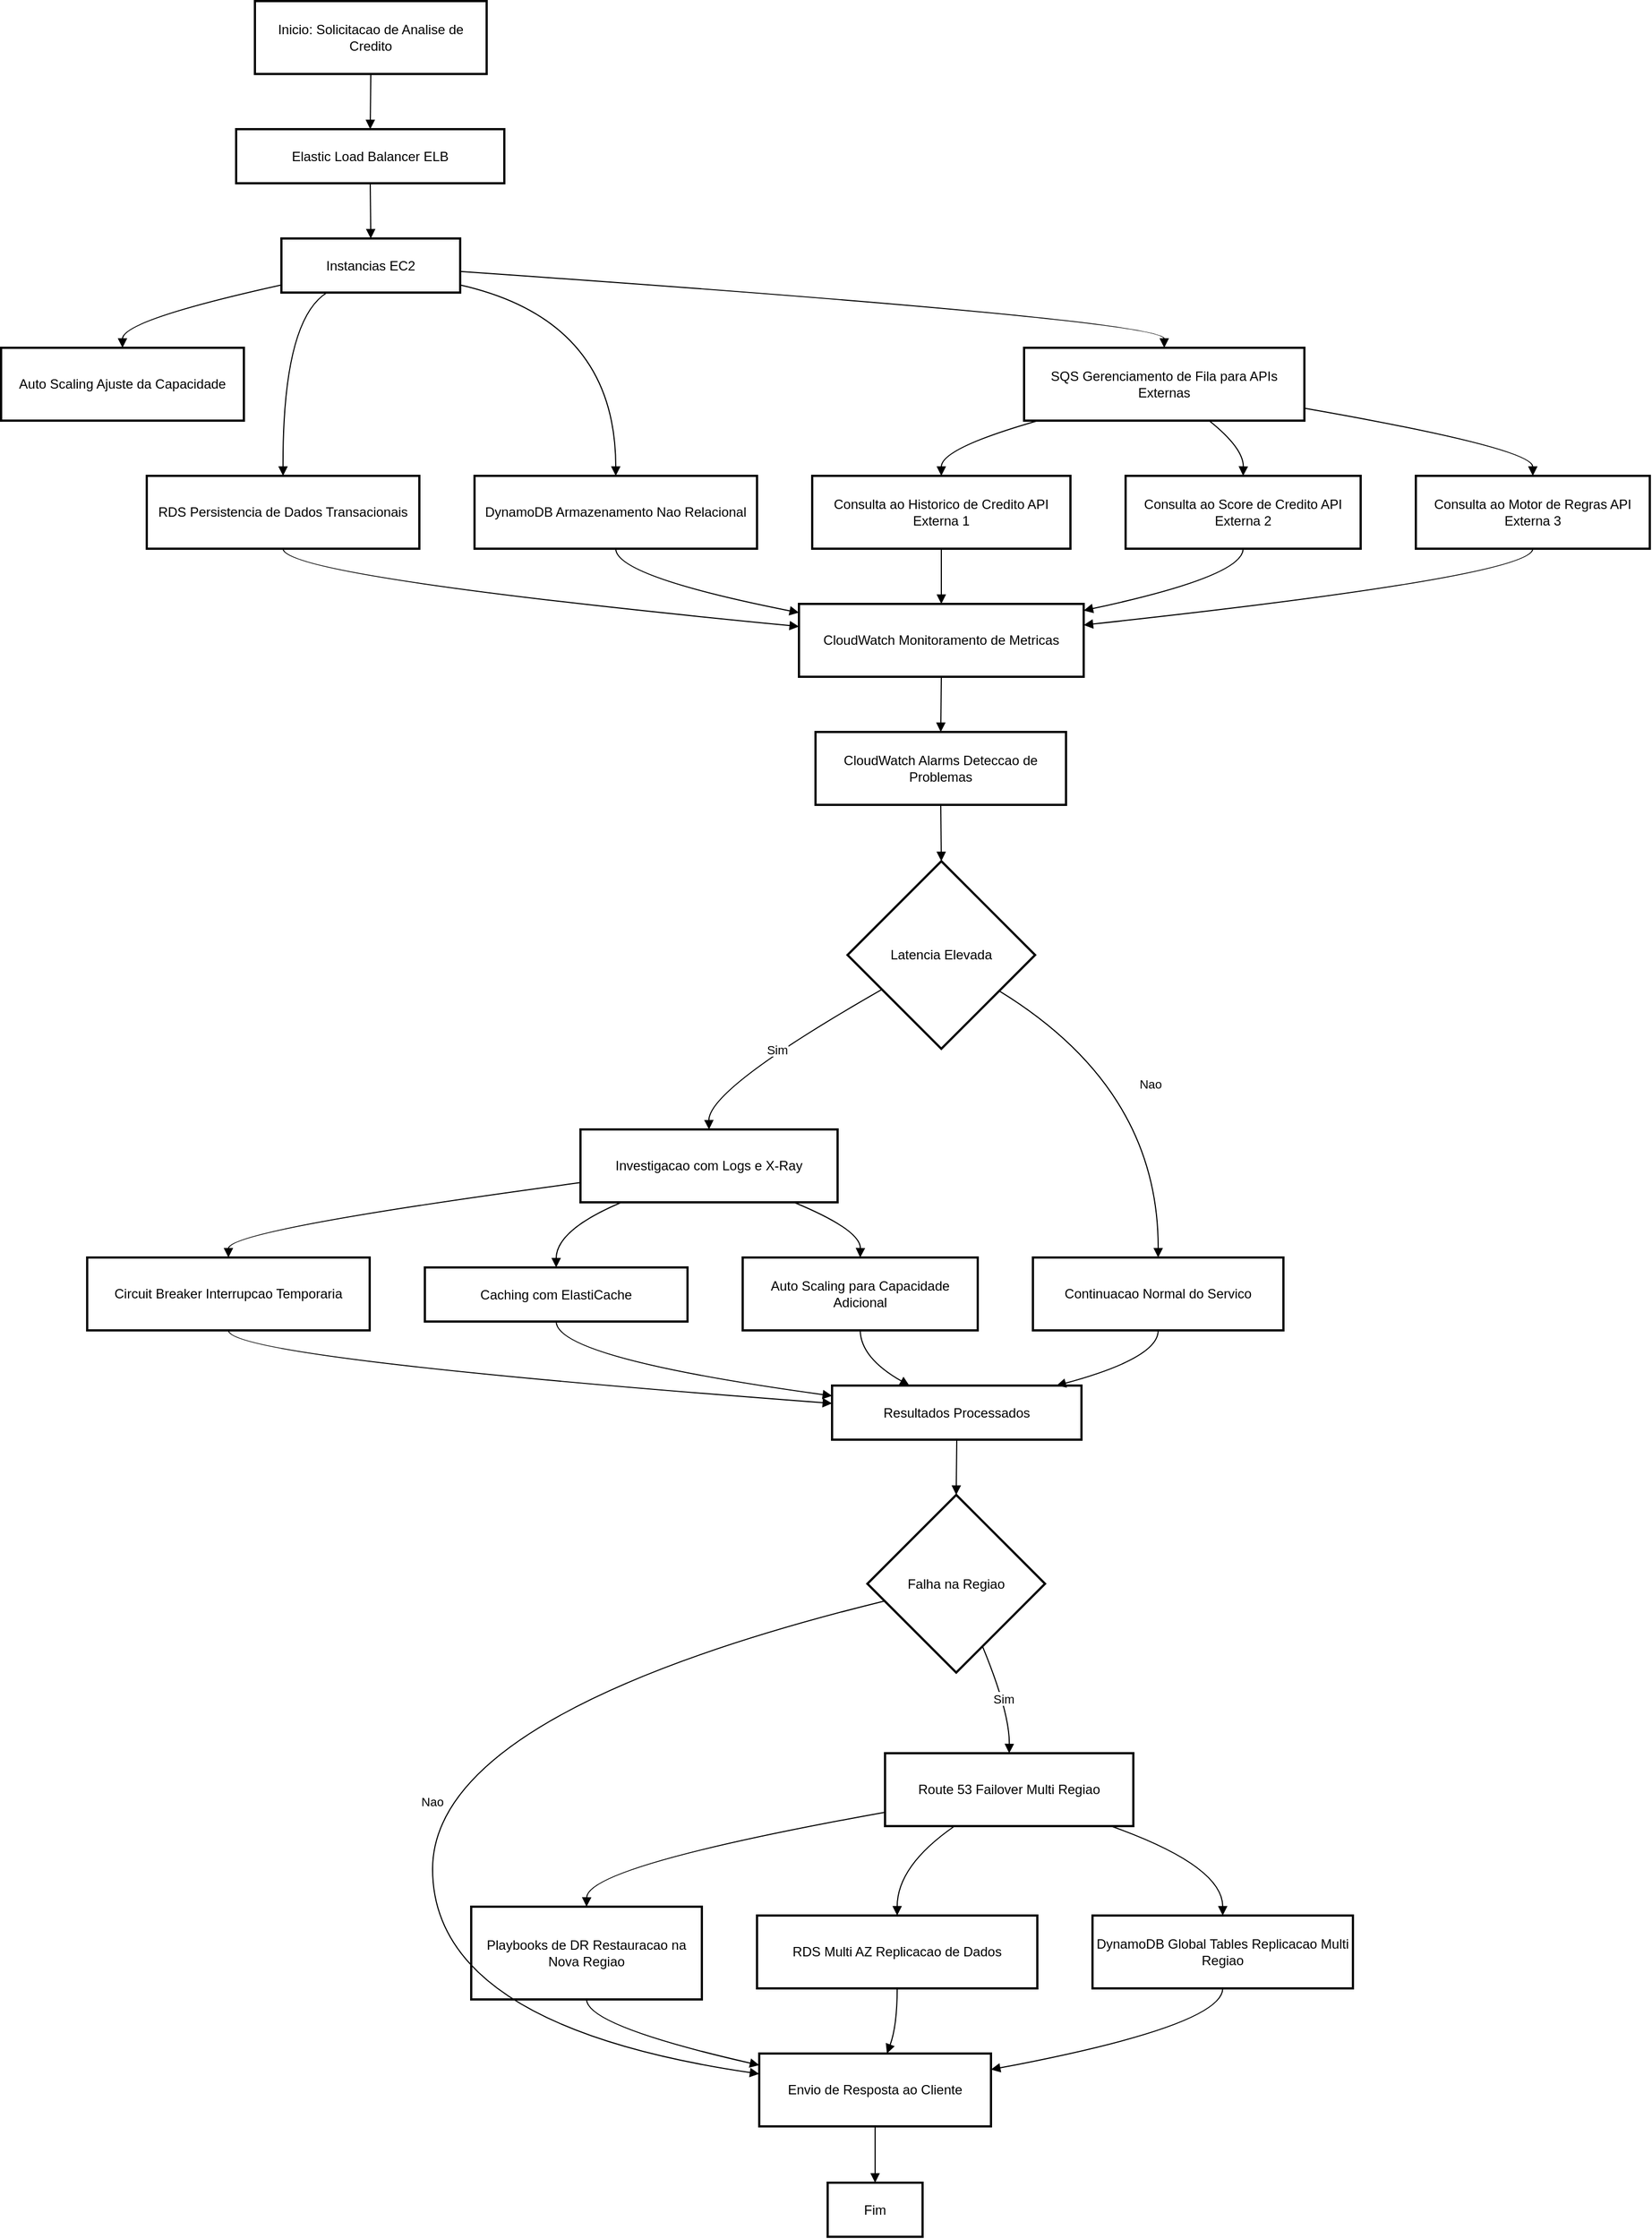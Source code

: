 <mxfile version="24.8.6">
  <diagram name="Página-1" id="esDZW1e74rUaZ1to8eGN">
    <mxGraphModel dx="2273" dy="763" grid="1" gridSize="10" guides="1" tooltips="1" connect="1" arrows="1" fold="1" page="1" pageScale="1" pageWidth="827" pageHeight="1169" math="0" shadow="0">
      <root>
        <mxCell id="0" />
        <mxCell id="1" parent="0" />
        <mxCell id="rshKHlfaLalYcbbnoDr--1" value="Inicio: Solicitacao de Analise de Credito" style="whiteSpace=wrap;strokeWidth=2;" parent="1" vertex="1">
          <mxGeometry x="250" y="220" width="210" height="66" as="geometry" />
        </mxCell>
        <mxCell id="rshKHlfaLalYcbbnoDr--2" value="Elastic Load Balancer ELB" style="whiteSpace=wrap;strokeWidth=2;" parent="1" vertex="1">
          <mxGeometry x="233" y="336" width="243" height="49" as="geometry" />
        </mxCell>
        <mxCell id="rshKHlfaLalYcbbnoDr--3" value="Instancias EC2" style="whiteSpace=wrap;strokeWidth=2;" parent="1" vertex="1">
          <mxGeometry x="274" y="435" width="162" height="49" as="geometry" />
        </mxCell>
        <mxCell id="rshKHlfaLalYcbbnoDr--4" value="Auto Scaling Ajuste da Capacidade" style="whiteSpace=wrap;strokeWidth=2;" parent="1" vertex="1">
          <mxGeometry x="20" y="534" width="220" height="66" as="geometry" />
        </mxCell>
        <mxCell id="rshKHlfaLalYcbbnoDr--5" value="SQS Gerenciamento de Fila para APIs Externas" style="whiteSpace=wrap;strokeWidth=2;" parent="1" vertex="1">
          <mxGeometry x="947" y="534" width="254" height="66" as="geometry" />
        </mxCell>
        <mxCell id="rshKHlfaLalYcbbnoDr--6" value="Consulta ao Historico de Credito API Externa 1" style="whiteSpace=wrap;strokeWidth=2;" parent="1" vertex="1">
          <mxGeometry x="755" y="650" width="234" height="66" as="geometry" />
        </mxCell>
        <mxCell id="rshKHlfaLalYcbbnoDr--7" value="Consulta ao Score de Credito API Externa 2" style="whiteSpace=wrap;strokeWidth=2;" parent="1" vertex="1">
          <mxGeometry x="1039" y="650" width="213" height="66" as="geometry" />
        </mxCell>
        <mxCell id="rshKHlfaLalYcbbnoDr--8" value="Consulta ao Motor de Regras API Externa 3" style="whiteSpace=wrap;strokeWidth=2;" parent="1" vertex="1">
          <mxGeometry x="1302" y="650" width="212" height="66" as="geometry" />
        </mxCell>
        <mxCell id="rshKHlfaLalYcbbnoDr--9" value="RDS Persistencia de Dados Transacionais" style="whiteSpace=wrap;strokeWidth=2;" parent="1" vertex="1">
          <mxGeometry x="152" y="650" width="247" height="66" as="geometry" />
        </mxCell>
        <mxCell id="rshKHlfaLalYcbbnoDr--10" value="DynamoDB Armazenamento Nao Relacional" style="whiteSpace=wrap;strokeWidth=2;" parent="1" vertex="1">
          <mxGeometry x="449" y="650" width="256" height="66" as="geometry" />
        </mxCell>
        <mxCell id="rshKHlfaLalYcbbnoDr--11" value="CloudWatch Monitoramento de Metricas" style="whiteSpace=wrap;strokeWidth=2;" parent="1" vertex="1">
          <mxGeometry x="743" y="766" width="258" height="66" as="geometry" />
        </mxCell>
        <mxCell id="rshKHlfaLalYcbbnoDr--12" value="CloudWatch Alarms Deteccao de Problemas" style="whiteSpace=wrap;strokeWidth=2;" parent="1" vertex="1">
          <mxGeometry x="758" y="882" width="227" height="66" as="geometry" />
        </mxCell>
        <mxCell id="rshKHlfaLalYcbbnoDr--13" value="Latencia Elevada" style="rhombus;strokeWidth=2;whiteSpace=wrap;" parent="1" vertex="1">
          <mxGeometry x="787" y="999" width="170" height="170" as="geometry" />
        </mxCell>
        <mxCell id="rshKHlfaLalYcbbnoDr--14" value="Investigacao com Logs e X-Ray" style="whiteSpace=wrap;strokeWidth=2;" parent="1" vertex="1">
          <mxGeometry x="545" y="1242" width="233" height="66" as="geometry" />
        </mxCell>
        <mxCell id="rshKHlfaLalYcbbnoDr--15" value="Circuit Breaker Interrupcao Temporaria" style="whiteSpace=wrap;strokeWidth=2;" parent="1" vertex="1">
          <mxGeometry x="98" y="1358" width="256" height="66" as="geometry" />
        </mxCell>
        <mxCell id="rshKHlfaLalYcbbnoDr--16" value="Caching com ElastiCache" style="whiteSpace=wrap;strokeWidth=2;" parent="1" vertex="1">
          <mxGeometry x="404" y="1367" width="238" height="49" as="geometry" />
        </mxCell>
        <mxCell id="rshKHlfaLalYcbbnoDr--17" value="Auto Scaling para Capacidade Adicional" style="whiteSpace=wrap;strokeWidth=2;" parent="1" vertex="1">
          <mxGeometry x="692" y="1358" width="213" height="66" as="geometry" />
        </mxCell>
        <mxCell id="rshKHlfaLalYcbbnoDr--18" value="Continuacao Normal do Servico" style="whiteSpace=wrap;strokeWidth=2;" parent="1" vertex="1">
          <mxGeometry x="955" y="1358" width="227" height="66" as="geometry" />
        </mxCell>
        <mxCell id="rshKHlfaLalYcbbnoDr--19" value="Resultados Processados" style="whiteSpace=wrap;strokeWidth=2;" parent="1" vertex="1">
          <mxGeometry x="773" y="1474" width="226" height="49" as="geometry" />
        </mxCell>
        <mxCell id="rshKHlfaLalYcbbnoDr--20" value="Falha na Regiao" style="rhombus;strokeWidth=2;whiteSpace=wrap;" parent="1" vertex="1">
          <mxGeometry x="805" y="1573" width="161" height="161" as="geometry" />
        </mxCell>
        <mxCell id="rshKHlfaLalYcbbnoDr--21" value="Route 53 Failover Multi Regiao" style="whiteSpace=wrap;strokeWidth=2;" parent="1" vertex="1">
          <mxGeometry x="821" y="1807" width="225" height="66" as="geometry" />
        </mxCell>
        <mxCell id="rshKHlfaLalYcbbnoDr--22" value="RDS Multi AZ Replicacao de Dados" style="whiteSpace=wrap;strokeWidth=2;" parent="1" vertex="1">
          <mxGeometry x="705" y="1954" width="254" height="66" as="geometry" />
        </mxCell>
        <mxCell id="rshKHlfaLalYcbbnoDr--23" value="DynamoDB Global Tables Replicacao Multi Regiao" style="whiteSpace=wrap;strokeWidth=2;" parent="1" vertex="1">
          <mxGeometry x="1009" y="1954" width="236" height="66" as="geometry" />
        </mxCell>
        <mxCell id="rshKHlfaLalYcbbnoDr--24" value="Playbooks de DR Restauracao na Nova Regiao" style="whiteSpace=wrap;strokeWidth=2;" parent="1" vertex="1">
          <mxGeometry x="446" y="1946" width="209" height="84" as="geometry" />
        </mxCell>
        <mxCell id="rshKHlfaLalYcbbnoDr--25" value="Envio de Resposta ao Cliente" style="whiteSpace=wrap;strokeWidth=2;" parent="1" vertex="1">
          <mxGeometry x="707" y="2079" width="210" height="66" as="geometry" />
        </mxCell>
        <mxCell id="rshKHlfaLalYcbbnoDr--26" value="Fim" style="whiteSpace=wrap;strokeWidth=2;" parent="1" vertex="1">
          <mxGeometry x="769" y="2196" width="86" height="49" as="geometry" />
        </mxCell>
        <mxCell id="rshKHlfaLalYcbbnoDr--27" value="" style="curved=1;startArrow=none;endArrow=block;exitX=0.5;exitY=1;entryX=0.5;entryY=0.01;rounded=0;" parent="1" source="rshKHlfaLalYcbbnoDr--1" target="rshKHlfaLalYcbbnoDr--2" edge="1">
          <mxGeometry relative="1" as="geometry">
            <Array as="points" />
          </mxGeometry>
        </mxCell>
        <mxCell id="rshKHlfaLalYcbbnoDr--28" value="" style="curved=1;startArrow=none;endArrow=block;exitX=0.5;exitY=1;entryX=0.5;entryY=0;rounded=0;" parent="1" source="rshKHlfaLalYcbbnoDr--2" target="rshKHlfaLalYcbbnoDr--3" edge="1">
          <mxGeometry relative="1" as="geometry">
            <Array as="points" />
          </mxGeometry>
        </mxCell>
        <mxCell id="rshKHlfaLalYcbbnoDr--29" value="" style="curved=1;startArrow=none;endArrow=block;exitX=0;exitY=0.86;entryX=0.5;entryY=-0.01;rounded=0;" parent="1" source="rshKHlfaLalYcbbnoDr--3" target="rshKHlfaLalYcbbnoDr--4" edge="1">
          <mxGeometry relative="1" as="geometry">
            <Array as="points">
              <mxPoint x="130" y="509" />
            </Array>
          </mxGeometry>
        </mxCell>
        <mxCell id="rshKHlfaLalYcbbnoDr--30" value="" style="curved=1;startArrow=none;endArrow=block;exitX=1;exitY=0.61;entryX=0.5;entryY=-0.01;rounded=0;" parent="1" source="rshKHlfaLalYcbbnoDr--3" target="rshKHlfaLalYcbbnoDr--5" edge="1">
          <mxGeometry relative="1" as="geometry">
            <Array as="points">
              <mxPoint x="1074" y="509" />
            </Array>
          </mxGeometry>
        </mxCell>
        <mxCell id="rshKHlfaLalYcbbnoDr--31" value="" style="curved=1;startArrow=none;endArrow=block;exitX=0.05;exitY=1;entryX=0.5;entryY=0;rounded=0;" parent="1" source="rshKHlfaLalYcbbnoDr--5" target="rshKHlfaLalYcbbnoDr--6" edge="1">
          <mxGeometry relative="1" as="geometry">
            <Array as="points">
              <mxPoint x="872" y="625" />
            </Array>
          </mxGeometry>
        </mxCell>
        <mxCell id="rshKHlfaLalYcbbnoDr--32" value="" style="curved=1;startArrow=none;endArrow=block;exitX=0.66;exitY=1;entryX=0.5;entryY=0;rounded=0;" parent="1" source="rshKHlfaLalYcbbnoDr--5" target="rshKHlfaLalYcbbnoDr--7" edge="1">
          <mxGeometry relative="1" as="geometry">
            <Array as="points">
              <mxPoint x="1146" y="625" />
            </Array>
          </mxGeometry>
        </mxCell>
        <mxCell id="rshKHlfaLalYcbbnoDr--33" value="" style="curved=1;startArrow=none;endArrow=block;exitX=1;exitY=0.83;entryX=0.5;entryY=0;rounded=0;" parent="1" source="rshKHlfaLalYcbbnoDr--5" target="rshKHlfaLalYcbbnoDr--8" edge="1">
          <mxGeometry relative="1" as="geometry">
            <Array as="points">
              <mxPoint x="1408" y="625" />
            </Array>
          </mxGeometry>
        </mxCell>
        <mxCell id="rshKHlfaLalYcbbnoDr--34" value="" style="curved=1;startArrow=none;endArrow=block;exitX=0.26;exitY=0.99;entryX=0.5;entryY=0;rounded=0;" parent="1" source="rshKHlfaLalYcbbnoDr--3" target="rshKHlfaLalYcbbnoDr--9" edge="1">
          <mxGeometry relative="1" as="geometry">
            <Array as="points">
              <mxPoint x="275" y="509" />
            </Array>
          </mxGeometry>
        </mxCell>
        <mxCell id="rshKHlfaLalYcbbnoDr--35" value="" style="curved=1;startArrow=none;endArrow=block;exitX=1;exitY=0.86;entryX=0.5;entryY=0;rounded=0;" parent="1" source="rshKHlfaLalYcbbnoDr--3" target="rshKHlfaLalYcbbnoDr--10" edge="1">
          <mxGeometry relative="1" as="geometry">
            <Array as="points">
              <mxPoint x="577" y="509" />
            </Array>
          </mxGeometry>
        </mxCell>
        <mxCell id="rshKHlfaLalYcbbnoDr--36" value="" style="curved=1;startArrow=none;endArrow=block;exitX=0.5;exitY=1;entryX=0;entryY=0.31;rounded=0;" parent="1" source="rshKHlfaLalYcbbnoDr--9" target="rshKHlfaLalYcbbnoDr--11" edge="1">
          <mxGeometry relative="1" as="geometry">
            <Array as="points">
              <mxPoint x="275" y="741" />
            </Array>
          </mxGeometry>
        </mxCell>
        <mxCell id="rshKHlfaLalYcbbnoDr--37" value="" style="curved=1;startArrow=none;endArrow=block;exitX=0.5;exitY=1;entryX=0;entryY=0.12;rounded=0;" parent="1" source="rshKHlfaLalYcbbnoDr--10" target="rshKHlfaLalYcbbnoDr--11" edge="1">
          <mxGeometry relative="1" as="geometry">
            <Array as="points">
              <mxPoint x="577" y="741" />
            </Array>
          </mxGeometry>
        </mxCell>
        <mxCell id="rshKHlfaLalYcbbnoDr--38" value="" style="curved=1;startArrow=none;endArrow=block;exitX=0.5;exitY=1;entryX=0.5;entryY=0;rounded=0;" parent="1" source="rshKHlfaLalYcbbnoDr--6" target="rshKHlfaLalYcbbnoDr--11" edge="1">
          <mxGeometry relative="1" as="geometry">
            <Array as="points" />
          </mxGeometry>
        </mxCell>
        <mxCell id="rshKHlfaLalYcbbnoDr--39" value="" style="curved=1;startArrow=none;endArrow=block;exitX=0.5;exitY=1;entryX=1;entryY=0.09;rounded=0;" parent="1" source="rshKHlfaLalYcbbnoDr--7" target="rshKHlfaLalYcbbnoDr--11" edge="1">
          <mxGeometry relative="1" as="geometry">
            <Array as="points">
              <mxPoint x="1146" y="741" />
            </Array>
          </mxGeometry>
        </mxCell>
        <mxCell id="rshKHlfaLalYcbbnoDr--40" value="" style="curved=1;startArrow=none;endArrow=block;exitX=0.5;exitY=1;entryX=1;entryY=0.29;rounded=0;" parent="1" source="rshKHlfaLalYcbbnoDr--8" target="rshKHlfaLalYcbbnoDr--11" edge="1">
          <mxGeometry relative="1" as="geometry">
            <Array as="points">
              <mxPoint x="1408" y="741" />
            </Array>
          </mxGeometry>
        </mxCell>
        <mxCell id="rshKHlfaLalYcbbnoDr--41" value="" style="curved=1;startArrow=none;endArrow=block;exitX=0.5;exitY=1.01;entryX=0.5;entryY=0.01;rounded=0;" parent="1" source="rshKHlfaLalYcbbnoDr--11" target="rshKHlfaLalYcbbnoDr--12" edge="1">
          <mxGeometry relative="1" as="geometry">
            <Array as="points" />
          </mxGeometry>
        </mxCell>
        <mxCell id="rshKHlfaLalYcbbnoDr--42" value="" style="curved=1;startArrow=none;endArrow=block;exitX=0.5;exitY=1.01;entryX=0.5;entryY=0;rounded=0;" parent="1" source="rshKHlfaLalYcbbnoDr--12" target="rshKHlfaLalYcbbnoDr--13" edge="1">
          <mxGeometry relative="1" as="geometry">
            <Array as="points" />
          </mxGeometry>
        </mxCell>
        <mxCell id="rshKHlfaLalYcbbnoDr--43" value="Sim" style="curved=1;startArrow=none;endArrow=block;exitX=0;exitY=0.79;entryX=0.5;entryY=-0.01;rounded=0;" parent="1" source="rshKHlfaLalYcbbnoDr--13" target="rshKHlfaLalYcbbnoDr--14" edge="1">
          <mxGeometry relative="1" as="geometry">
            <Array as="points">
              <mxPoint x="661" y="1205" />
            </Array>
          </mxGeometry>
        </mxCell>
        <mxCell id="rshKHlfaLalYcbbnoDr--44" value="" style="curved=1;startArrow=none;endArrow=block;exitX=0;exitY=0.73;entryX=0.5;entryY=0;rounded=0;" parent="1" source="rshKHlfaLalYcbbnoDr--14" target="rshKHlfaLalYcbbnoDr--15" edge="1">
          <mxGeometry relative="1" as="geometry">
            <Array as="points">
              <mxPoint x="226" y="1333" />
            </Array>
          </mxGeometry>
        </mxCell>
        <mxCell id="rshKHlfaLalYcbbnoDr--45" value="" style="curved=1;startArrow=none;endArrow=block;exitX=0.16;exitY=1;entryX=0.5;entryY=-0.01;rounded=0;" parent="1" source="rshKHlfaLalYcbbnoDr--14" target="rshKHlfaLalYcbbnoDr--16" edge="1">
          <mxGeometry relative="1" as="geometry">
            <Array as="points">
              <mxPoint x="523" y="1333" />
            </Array>
          </mxGeometry>
        </mxCell>
        <mxCell id="rshKHlfaLalYcbbnoDr--46" value="" style="curved=1;startArrow=none;endArrow=block;exitX=0.83;exitY=1;entryX=0.5;entryY=0;rounded=0;" parent="1" source="rshKHlfaLalYcbbnoDr--14" target="rshKHlfaLalYcbbnoDr--17" edge="1">
          <mxGeometry relative="1" as="geometry">
            <Array as="points">
              <mxPoint x="799" y="1333" />
            </Array>
          </mxGeometry>
        </mxCell>
        <mxCell id="rshKHlfaLalYcbbnoDr--47" value="Nao" style="curved=1;startArrow=none;endArrow=block;exitX=1;exitY=0.81;entryX=0.5;entryY=0;rounded=0;" parent="1" source="rshKHlfaLalYcbbnoDr--13" target="rshKHlfaLalYcbbnoDr--18" edge="1">
          <mxGeometry relative="1" as="geometry">
            <Array as="points">
              <mxPoint x="1069" y="1205" />
            </Array>
          </mxGeometry>
        </mxCell>
        <mxCell id="rshKHlfaLalYcbbnoDr--48" value="" style="curved=1;startArrow=none;endArrow=block;exitX=0.5;exitY=1;entryX=0;entryY=0.33;rounded=0;" parent="1" source="rshKHlfaLalYcbbnoDr--15" target="rshKHlfaLalYcbbnoDr--19" edge="1">
          <mxGeometry relative="1" as="geometry">
            <Array as="points">
              <mxPoint x="226" y="1449" />
            </Array>
          </mxGeometry>
        </mxCell>
        <mxCell id="rshKHlfaLalYcbbnoDr--49" value="" style="curved=1;startArrow=none;endArrow=block;exitX=0.5;exitY=0.99;entryX=0;entryY=0.19;rounded=0;" parent="1" source="rshKHlfaLalYcbbnoDr--16" target="rshKHlfaLalYcbbnoDr--19" edge="1">
          <mxGeometry relative="1" as="geometry">
            <Array as="points">
              <mxPoint x="523" y="1449" />
            </Array>
          </mxGeometry>
        </mxCell>
        <mxCell id="rshKHlfaLalYcbbnoDr--50" value="" style="curved=1;startArrow=none;endArrow=block;exitX=0.5;exitY=1;entryX=0.31;entryY=0;rounded=0;" parent="1" source="rshKHlfaLalYcbbnoDr--17" target="rshKHlfaLalYcbbnoDr--19" edge="1">
          <mxGeometry relative="1" as="geometry">
            <Array as="points">
              <mxPoint x="799" y="1449" />
            </Array>
          </mxGeometry>
        </mxCell>
        <mxCell id="rshKHlfaLalYcbbnoDr--51" value="" style="curved=1;startArrow=none;endArrow=block;exitX=0.5;exitY=1;entryX=0.9;entryY=0;rounded=0;" parent="1" source="rshKHlfaLalYcbbnoDr--18" target="rshKHlfaLalYcbbnoDr--19" edge="1">
          <mxGeometry relative="1" as="geometry">
            <Array as="points">
              <mxPoint x="1069" y="1449" />
            </Array>
          </mxGeometry>
        </mxCell>
        <mxCell id="rshKHlfaLalYcbbnoDr--52" value="" style="curved=1;startArrow=none;endArrow=block;exitX=0.5;exitY=1;entryX=0.5;entryY=0;rounded=0;" parent="1" source="rshKHlfaLalYcbbnoDr--19" target="rshKHlfaLalYcbbnoDr--20" edge="1">
          <mxGeometry relative="1" as="geometry">
            <Array as="points" />
          </mxGeometry>
        </mxCell>
        <mxCell id="rshKHlfaLalYcbbnoDr--53" value="Sim" style="curved=1;startArrow=none;endArrow=block;exitX=0.71;exitY=1;entryX=0.5;entryY=0;rounded=0;" parent="1" source="rshKHlfaLalYcbbnoDr--20" target="rshKHlfaLalYcbbnoDr--21" edge="1">
          <mxGeometry relative="1" as="geometry">
            <Array as="points">
              <mxPoint x="934" y="1770" />
            </Array>
          </mxGeometry>
        </mxCell>
        <mxCell id="rshKHlfaLalYcbbnoDr--54" value="" style="curved=1;startArrow=none;endArrow=block;exitX=0.28;exitY=1;entryX=0.5;entryY=0.01;rounded=0;" parent="1" source="rshKHlfaLalYcbbnoDr--21" target="rshKHlfaLalYcbbnoDr--22" edge="1">
          <mxGeometry relative="1" as="geometry">
            <Array as="points">
              <mxPoint x="832" y="1909" />
            </Array>
          </mxGeometry>
        </mxCell>
        <mxCell id="rshKHlfaLalYcbbnoDr--55" value="" style="curved=1;startArrow=none;endArrow=block;exitX=0.91;exitY=1;entryX=0.5;entryY=0.01;rounded=0;" parent="1" source="rshKHlfaLalYcbbnoDr--21" target="rshKHlfaLalYcbbnoDr--23" edge="1">
          <mxGeometry relative="1" as="geometry">
            <Array as="points">
              <mxPoint x="1127" y="1909" />
            </Array>
          </mxGeometry>
        </mxCell>
        <mxCell id="rshKHlfaLalYcbbnoDr--56" value="" style="curved=1;startArrow=none;endArrow=block;exitX=0;exitY=0.81;entryX=0.5;entryY=0;rounded=0;" parent="1" source="rshKHlfaLalYcbbnoDr--21" target="rshKHlfaLalYcbbnoDr--24" edge="1">
          <mxGeometry relative="1" as="geometry">
            <Array as="points">
              <mxPoint x="551" y="1909" />
            </Array>
          </mxGeometry>
        </mxCell>
        <mxCell id="rshKHlfaLalYcbbnoDr--57" value="Nao" style="curved=1;startArrow=none;endArrow=block;exitX=0;exitY=0.62;entryX=0;entryY=0.28;rounded=0;" parent="1" source="rshKHlfaLalYcbbnoDr--20" target="rshKHlfaLalYcbbnoDr--25" edge="1">
          <mxGeometry relative="1" as="geometry">
            <Array as="points">
              <mxPoint x="411" y="1770" />
              <mxPoint x="411" y="2054" />
            </Array>
          </mxGeometry>
        </mxCell>
        <mxCell id="rshKHlfaLalYcbbnoDr--58" value="" style="curved=1;startArrow=none;endArrow=block;exitX=0.5;exitY=0.99;entryX=0;entryY=0.16;rounded=0;" parent="1" source="rshKHlfaLalYcbbnoDr--24" target="rshKHlfaLalYcbbnoDr--25" edge="1">
          <mxGeometry relative="1" as="geometry">
            <Array as="points">
              <mxPoint x="551" y="2054" />
            </Array>
          </mxGeometry>
        </mxCell>
        <mxCell id="rshKHlfaLalYcbbnoDr--59" value="" style="curved=1;startArrow=none;endArrow=block;exitX=0.5;exitY=1.01;entryX=0.55;entryY=0.01;rounded=0;" parent="1" source="rshKHlfaLalYcbbnoDr--22" target="rshKHlfaLalYcbbnoDr--25" edge="1">
          <mxGeometry relative="1" as="geometry">
            <Array as="points">
              <mxPoint x="832" y="2054" />
            </Array>
          </mxGeometry>
        </mxCell>
        <mxCell id="rshKHlfaLalYcbbnoDr--60" value="" style="curved=1;startArrow=none;endArrow=block;exitX=0.5;exitY=1.01;entryX=1;entryY=0.22;rounded=0;" parent="1" source="rshKHlfaLalYcbbnoDr--23" target="rshKHlfaLalYcbbnoDr--25" edge="1">
          <mxGeometry relative="1" as="geometry">
            <Array as="points">
              <mxPoint x="1127" y="2054" />
            </Array>
          </mxGeometry>
        </mxCell>
        <mxCell id="rshKHlfaLalYcbbnoDr--61" value="" style="curved=1;startArrow=none;endArrow=block;exitX=0.5;exitY=1.01;entryX=0.5;entryY=-0.01;rounded=0;" parent="1" source="rshKHlfaLalYcbbnoDr--25" target="rshKHlfaLalYcbbnoDr--26" edge="1">
          <mxGeometry relative="1" as="geometry">
            <Array as="points" />
          </mxGeometry>
        </mxCell>
      </root>
    </mxGraphModel>
  </diagram>
</mxfile>
